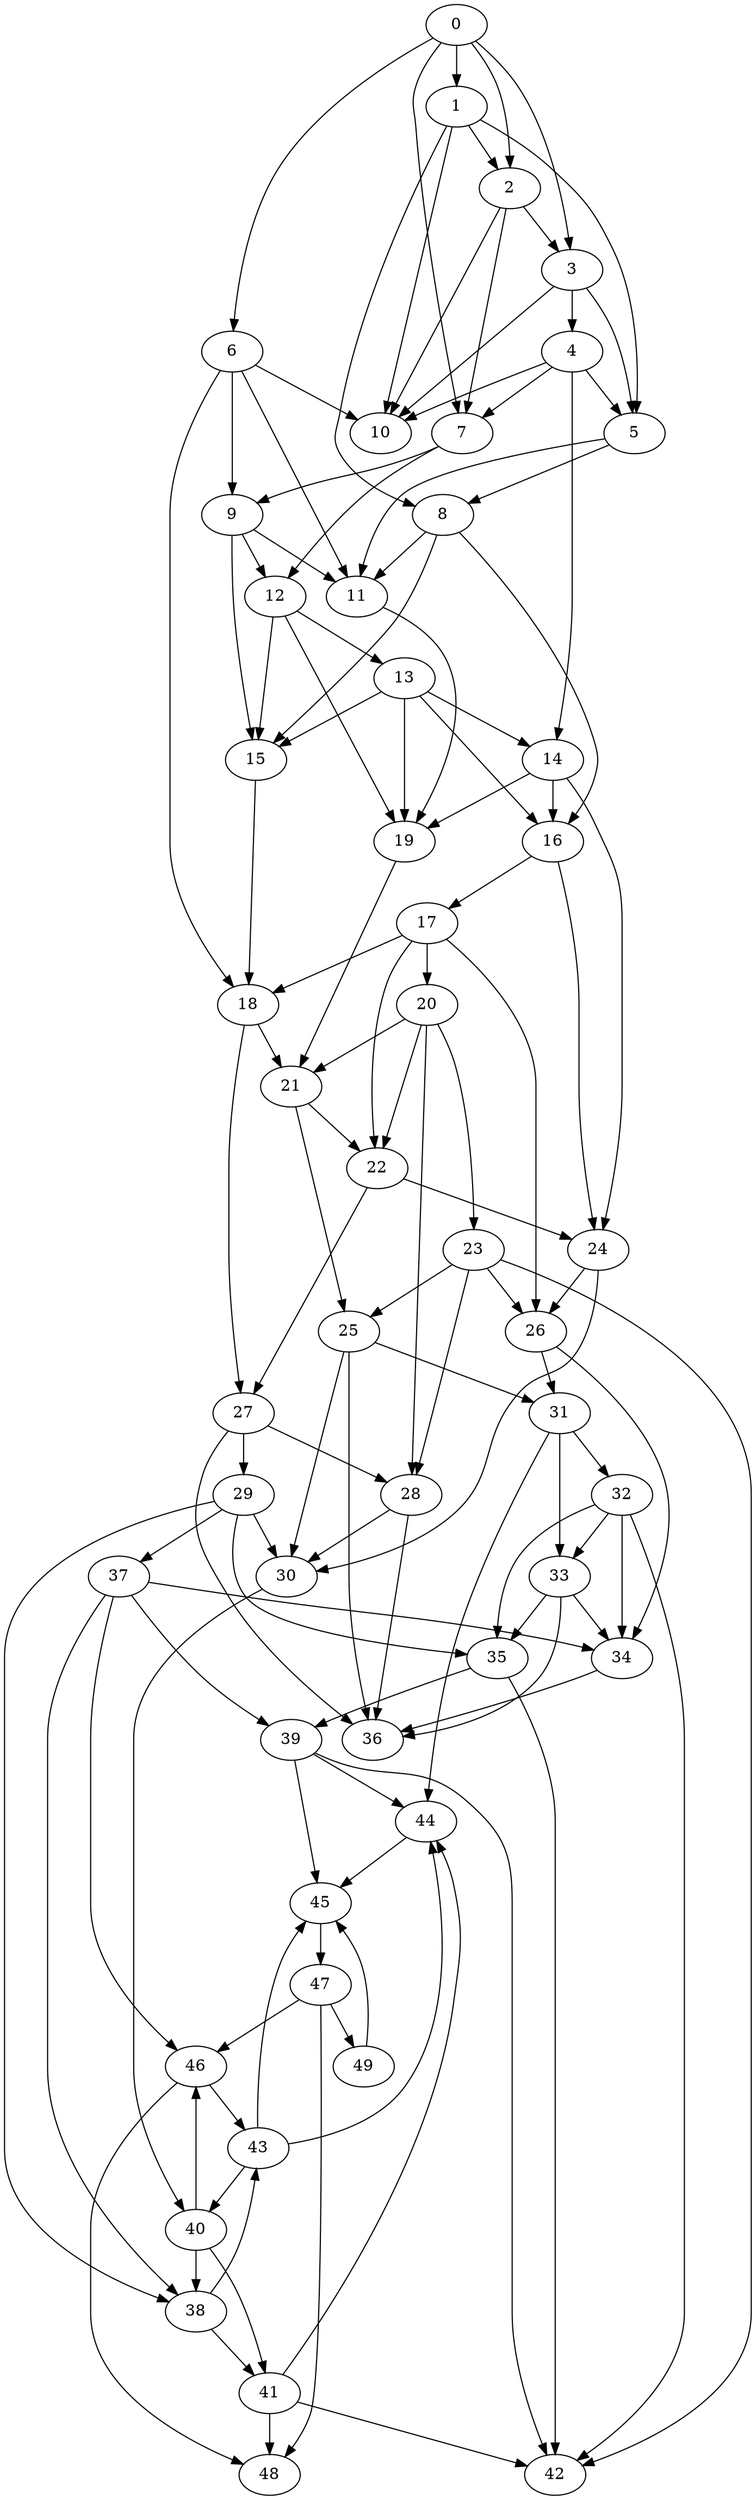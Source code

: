 digraph BarabasiAlbert_nodes_50_GradoMax_5 {
0;
1;
2;
3;
4;
5;
6;
7;
8;
9;
10;
11;
12;
13;
14;
15;
16;
17;
18;
19;
20;
21;
22;
23;
24;
25;
26;
27;
28;
29;
30;
31;
32;
33;
34;
35;
36;
37;
38;
39;
40;
41;
42;
43;
44;
45;
46;
47;
48;
49;
0 -> 1;
0 -> 2;
0 -> 3;
0 -> 6;
0 -> 7;
1 -> 2;
1 -> 5;
1 -> 8;
1 -> 10;
2 -> 3;
2 -> 7;
2 -> 10;
3 -> 4;
3 -> 5;
3 -> 10;
4 -> 5;
4 -> 7;
4 -> 10;
4 -> 14;
5 -> 8;
5 -> 11;
6 -> 9;
6 -> 10;
6 -> 11;
6 -> 18;
7 -> 9;
7 -> 12;
8 -> 11;
8 -> 15;
8 -> 16;
9 -> 11;
9 -> 12;
9 -> 15;
11 -> 19;
12 -> 13;
12 -> 15;
12 -> 19;
13 -> 14;
13 -> 15;
13 -> 16;
13 -> 19;
14 -> 16;
14 -> 19;
14 -> 24;
15 -> 18;
16 -> 17;
16 -> 24;
17 -> 18;
17 -> 20;
17 -> 22;
17 -> 26;
18 -> 21;
18 -> 27;
19 -> 21;
20 -> 21;
20 -> 22;
20 -> 23;
20 -> 28;
21 -> 22;
21 -> 25;
22 -> 24;
22 -> 27;
23 -> 25;
23 -> 26;
23 -> 28;
23 -> 42;
24 -> 26;
24 -> 30;
25 -> 30;
25 -> 31;
25 -> 36;
26 -> 31;
26 -> 34;
27 -> 28;
27 -> 29;
27 -> 36;
28 -> 30;
28 -> 36;
29 -> 30;
29 -> 35;
29 -> 37;
29 -> 38;
30 -> 40;
31 -> 32;
31 -> 33;
31 -> 44;
32 -> 33;
32 -> 34;
32 -> 35;
32 -> 42;
33 -> 34;
33 -> 35;
33 -> 36;
34 -> 36;
35 -> 39;
35 -> 42;
37 -> 34;
37 -> 38;
37 -> 39;
37 -> 46;
38 -> 41;
38 -> 43;
39 -> 42;
39 -> 44;
39 -> 45;
40 -> 38;
40 -> 41;
40 -> 46;
41 -> 42;
41 -> 44;
41 -> 48;
43 -> 40;
43 -> 44;
43 -> 45;
44 -> 45;
45 -> 47;
46 -> 43;
46 -> 48;
47 -> 46;
47 -> 48;
47 -> 49;
49 -> 45;
}